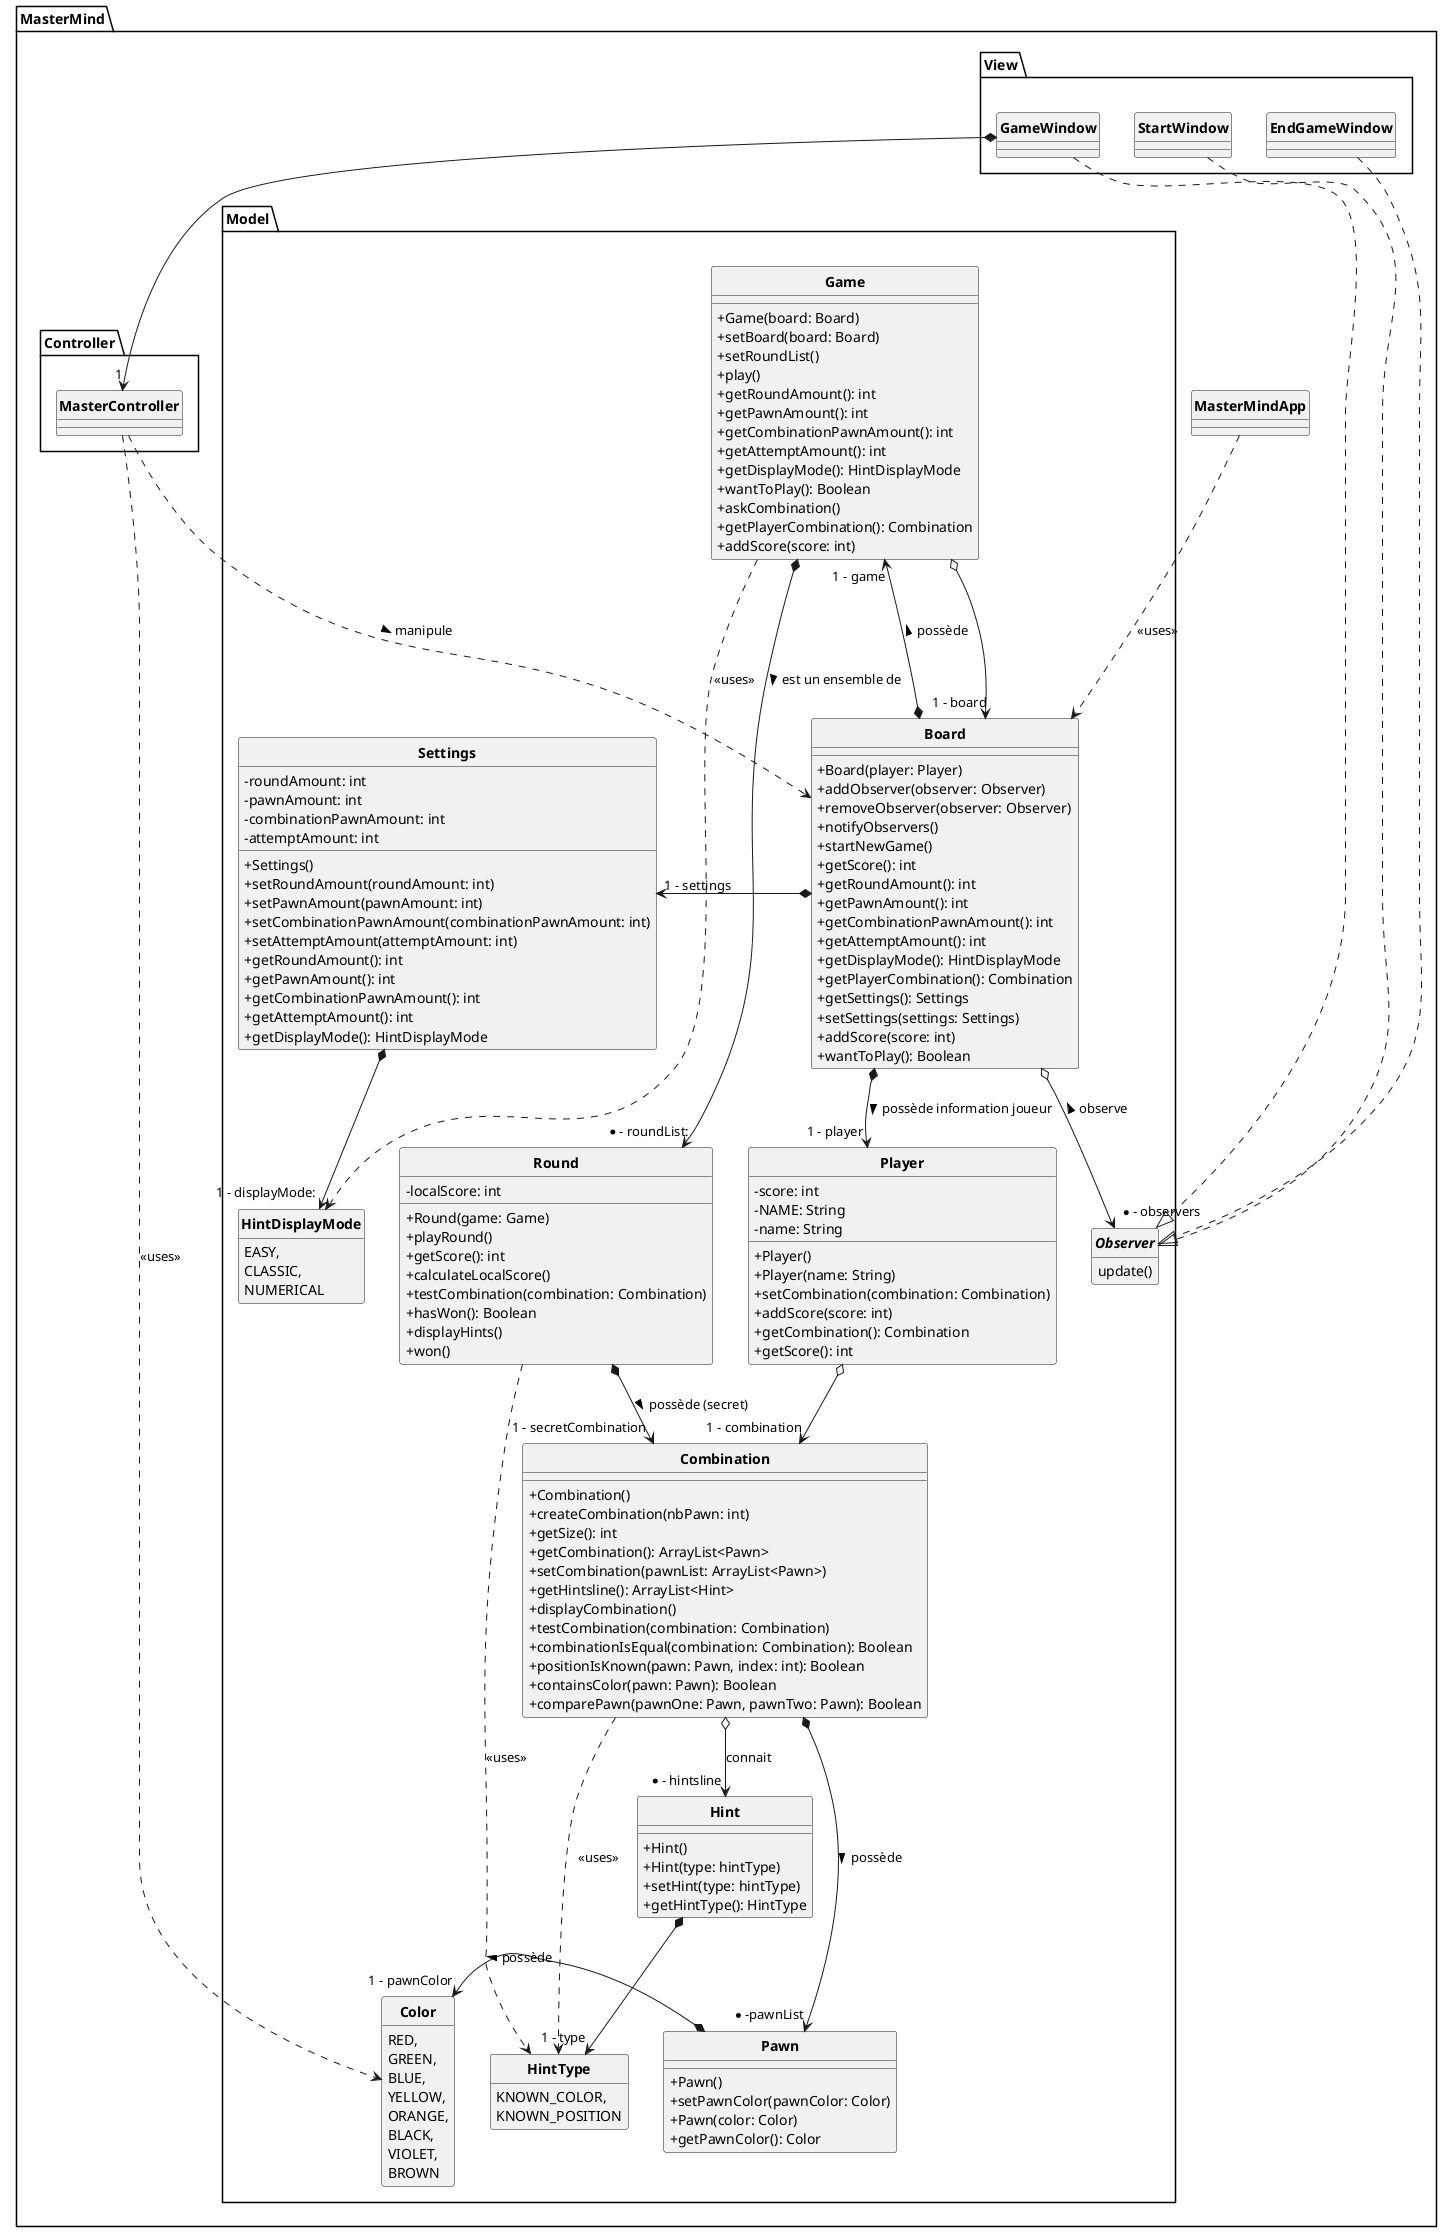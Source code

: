 @startuml
'https://plantuml.com/class-diagram
skinparam style strictuml
skinparam classAttributeIconSize 0
skinparam classFontStyle Bold
hide enum methods
hide interface attributes

package MasterMind{
    class MasterMindApp{
    }
        package Controller{
            class MasterController{
            }
        }
        package Model {
class Board {

    + Board(player: Player)
    + addObserver(observer: Observer)
    + removeObserver(observer: Observer)
    + notifyObservers()
    + startNewGame()
    + getScore(): int
    + getRoundAmount(): int
    + getPawnAmount(): int
    + getCombinationPawnAmount(): int
    + getAttemptAmount(): int
    + getDisplayMode(): HintDisplayMode
    + getPlayerCombination(): Combination
    + getSettings(): Settings
    + setSettings(settings: Settings)
    + addScore(score: int)
    + wantToPlay(): Boolean
}

class Settings {
    - roundAmount: int
    - pawnAmount: int
    - combinationPawnAmount: int
    - attemptAmount: int

    + Settings()
    + setRoundAmount(roundAmount: int)
    + setPawnAmount(pawnAmount: int)
    + setCombinationPawnAmount(combinationPawnAmount: int)
    + setAttemptAmount(attemptAmount: int)
    + getRoundAmount(): int
    + getPawnAmount(): int
    + getCombinationPawnAmount(): int
    + getAttemptAmount(): int
    + getDisplayMode(): HintDisplayMode
}

class Game {

    + Game(board: Board)
    + setBoard(board: Board)
    + setRoundList()
    + play()
    + getRoundAmount(): int
    + getPawnAmount(): int
    + getCombinationPawnAmount(): int
    + getAttemptAmount(): int
    + getDisplayMode(): HintDisplayMode
    + wantToPlay(): Boolean
    + askCombination()
    + getPlayerCombination(): Combination
    + addScore(score: int)
}

class Round {
    - localScore: int
    + Round(game: Game)
    + playRound()
    + getScore(): int
    + calculateLocalScore()
    + testCombination(combination: Combination)
    + hasWon(): Boolean
    + displayHints()
    + won()
}

class Player {
    - score: int
    - NAME: String
    - name: String

    + Player()
    + Player(name: String)
    + setCombination(combination: Combination)
    + addScore(score: int)
    + getCombination(): Combination
    + getScore(): int
}

class Combination {
    + Combination()
    + createCombination(nbPawn: int)
    + getSize(): int
    + getCombination(): ArrayList<Pawn>
    + setCombination(pawnList: ArrayList<Pawn>)
    + getHintsline(): ArrayList<Hint>
    + displayCombination()
    + testCombination(combination: Combination)
    + combinationIsEqual(combination: Combination): Boolean
    + positionIsKnown(pawn: Pawn, index: int): Boolean
    + containsColor(pawn: Pawn): Boolean
    + comparePawn(pawnOne: Pawn, pawnTwo: Pawn): Boolean
}

class Hint {
    + Hint()
    + Hint(type: hintType)
    + setHint(type: hintType)
    + getHintType(): HintType
}
enum HintType {
    KNOWN_COLOR,
    KNOWN_POSITION
}
class Pawn {
    + Pawn()
    + setPawnColor(pawnColor: Color)
    + Pawn(color: Color)
    + getPawnColor(): Color
}

enum Color {
    RED,
    GREEN,
    BLUE,
    YELLOW,
    ORANGE,
    BLACK,
    VIOLET,
    BROWN
}

enum HintDisplayMode {
    EASY,
    CLASSIC,
    NUMERICAL
}

interface Observer {
    update()
}
        }
        package View {
            class GameWindow {
            }
            class StartWindow{
            }
            class EndGameWindow{
            }
        }
}
'Base pas ouf mais c'est un début'
'####VUES####'
GameWindow  *--> "1" MasterController
GameWindow ...|> Observer
StartWindow ...|> Observer
EndGameWindow ...|> Observer
'####MODEL####'
Combination  *---> "* -pawnList" Pawn : > possède
Pawn  *-> "1 - pawnColor"Color : > possède
Game  *--> "* - roundList:"Round : > est un ensemble de
Board  o--> "* - observers"Observer : < observe
Round *--> "1 - secretCombination"Combination : > possède (secret)
Board  *-> "1 - settings"Settings
Board  *---> "1 - game" Game : > possède
Settings  *--> "1 - displayMode:"HintDisplayMode
Board  *--> "1 - player"Player : > possède information joueur
Combination  o--> "* - hintsline"Hint : connait
Hint  *--> "1 - type" HintType
Combination ...> HintType : <<uses>>
Round ...> HintType : <<uses>>
MasterController ...> Color : <<uses>>
Game ...> HintDisplayMode : <<uses>>
Game  o--> "1 - board" Board
Player o--> "1 - combination" Combination
'retirer les arg non primitif + ajout si privé dans agregats et compo'
'####CONTROLLER####'
MasterController ...> Board : > manipule
'####MAIN####'
MasterMindApp ...> Board : <<uses>>
@enduml